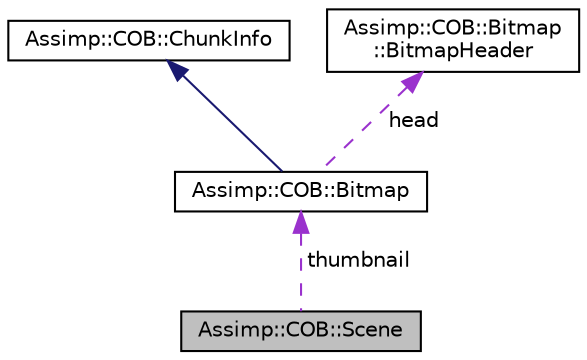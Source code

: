 digraph "Assimp::COB::Scene"
{
  edge [fontname="Helvetica",fontsize="10",labelfontname="Helvetica",labelfontsize="10"];
  node [fontname="Helvetica",fontsize="10",shape=record];
  Node1 [label="Assimp::COB::Scene",height=0.2,width=0.4,color="black", fillcolor="grey75", style="filled", fontcolor="black"];
  Node2 -> Node1 [dir="back",color="darkorchid3",fontsize="10",style="dashed",label=" thumbnail" ,fontname="Helvetica"];
  Node2 [label="Assimp::COB::Bitmap",height=0.2,width=0.4,color="black", fillcolor="white", style="filled",URL="$struct_assimp_1_1_c_o_b_1_1_bitmap.html"];
  Node3 -> Node2 [dir="back",color="midnightblue",fontsize="10",style="solid",fontname="Helvetica"];
  Node3 [label="Assimp::COB::ChunkInfo",height=0.2,width=0.4,color="black", fillcolor="white", style="filled",URL="$struct_assimp_1_1_c_o_b_1_1_chunk_info.html"];
  Node4 -> Node2 [dir="back",color="darkorchid3",fontsize="10",style="dashed",label=" head" ,fontname="Helvetica"];
  Node4 [label="Assimp::COB::Bitmap\l::BitmapHeader",height=0.2,width=0.4,color="black", fillcolor="white", style="filled",URL="$struct_assimp_1_1_c_o_b_1_1_bitmap_1_1_bitmap_header.html"];
}
